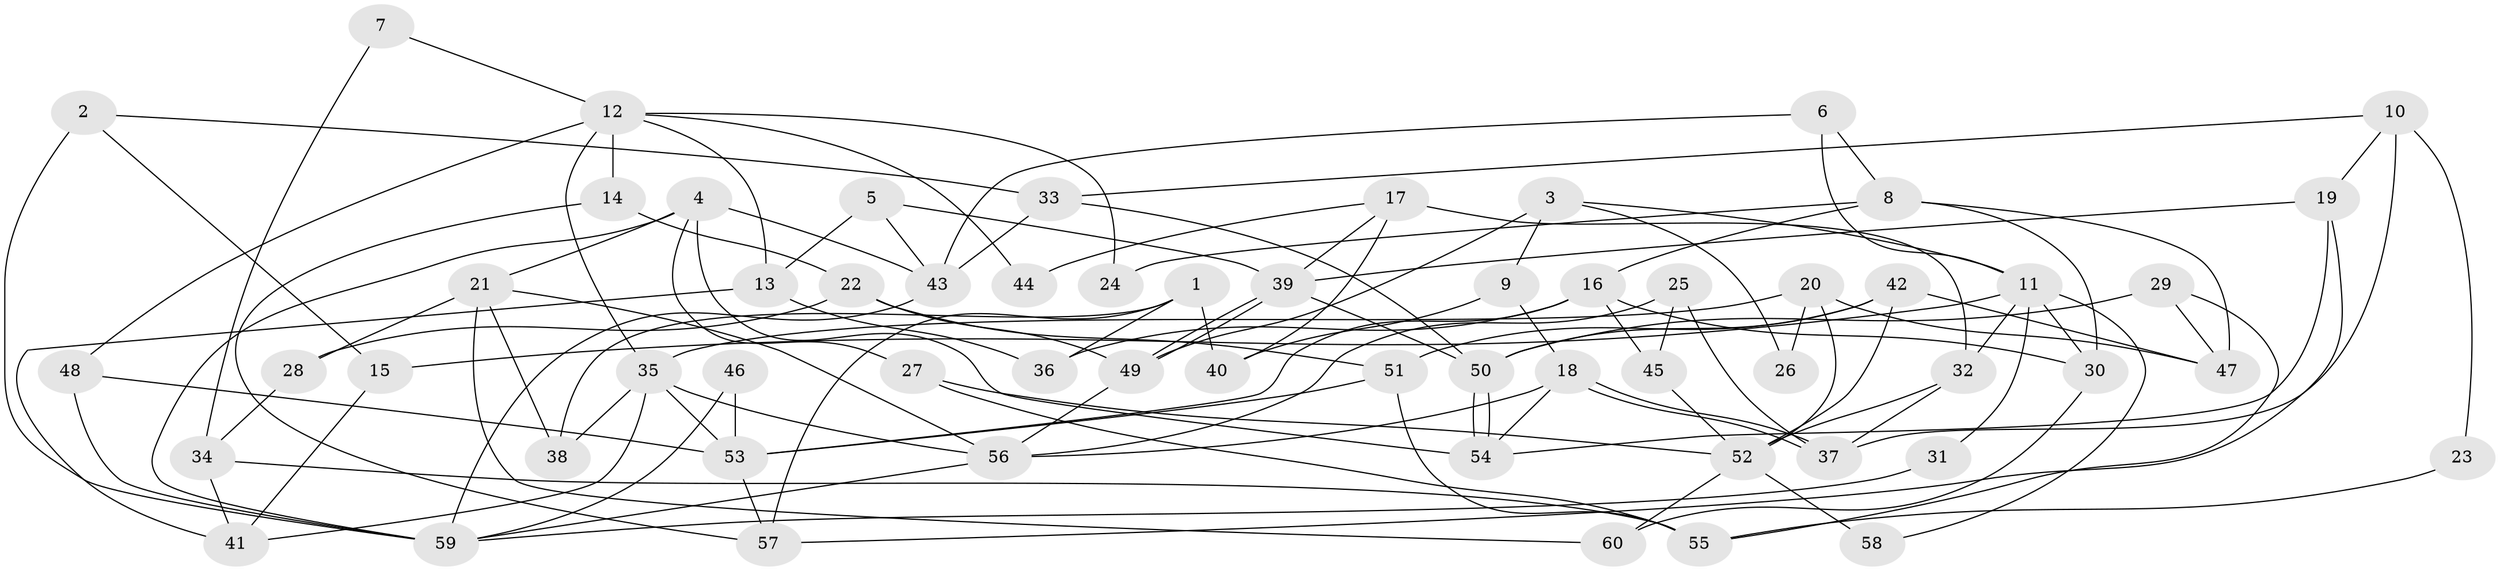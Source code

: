 // Generated by graph-tools (version 1.1) at 2025/50/03/09/25 03:50:15]
// undirected, 60 vertices, 120 edges
graph export_dot {
graph [start="1"]
  node [color=gray90,style=filled];
  1;
  2;
  3;
  4;
  5;
  6;
  7;
  8;
  9;
  10;
  11;
  12;
  13;
  14;
  15;
  16;
  17;
  18;
  19;
  20;
  21;
  22;
  23;
  24;
  25;
  26;
  27;
  28;
  29;
  30;
  31;
  32;
  33;
  34;
  35;
  36;
  37;
  38;
  39;
  40;
  41;
  42;
  43;
  44;
  45;
  46;
  47;
  48;
  49;
  50;
  51;
  52;
  53;
  54;
  55;
  56;
  57;
  58;
  59;
  60;
  1 -- 40;
  1 -- 57;
  1 -- 36;
  1 -- 38;
  2 -- 33;
  2 -- 59;
  2 -- 15;
  3 -- 11;
  3 -- 49;
  3 -- 9;
  3 -- 26;
  4 -- 43;
  4 -- 21;
  4 -- 27;
  4 -- 54;
  4 -- 59;
  5 -- 13;
  5 -- 39;
  5 -- 43;
  6 -- 11;
  6 -- 43;
  6 -- 8;
  7 -- 34;
  7 -- 12;
  8 -- 16;
  8 -- 24;
  8 -- 30;
  8 -- 47;
  9 -- 18;
  9 -- 40;
  10 -- 37;
  10 -- 19;
  10 -- 23;
  10 -- 33;
  11 -- 15;
  11 -- 32;
  11 -- 30;
  11 -- 31;
  11 -- 58;
  12 -- 35;
  12 -- 14;
  12 -- 13;
  12 -- 24;
  12 -- 44;
  12 -- 48;
  13 -- 36;
  13 -- 41;
  14 -- 57;
  14 -- 22;
  15 -- 41;
  16 -- 30;
  16 -- 53;
  16 -- 36;
  16 -- 45;
  17 -- 32;
  17 -- 39;
  17 -- 40;
  17 -- 44;
  18 -- 54;
  18 -- 37;
  18 -- 37;
  18 -- 56;
  19 -- 39;
  19 -- 54;
  19 -- 57;
  20 -- 47;
  20 -- 35;
  20 -- 26;
  20 -- 52;
  21 -- 60;
  21 -- 56;
  21 -- 28;
  21 -- 38;
  22 -- 51;
  22 -- 49;
  22 -- 28;
  23 -- 55;
  25 -- 45;
  25 -- 56;
  25 -- 37;
  27 -- 52;
  27 -- 55;
  28 -- 34;
  29 -- 50;
  29 -- 55;
  29 -- 47;
  30 -- 60;
  31 -- 59;
  32 -- 37;
  32 -- 52;
  33 -- 43;
  33 -- 50;
  34 -- 55;
  34 -- 41;
  35 -- 38;
  35 -- 41;
  35 -- 53;
  35 -- 56;
  39 -- 49;
  39 -- 49;
  39 -- 50;
  42 -- 47;
  42 -- 50;
  42 -- 51;
  42 -- 52;
  43 -- 59;
  45 -- 52;
  46 -- 53;
  46 -- 59;
  48 -- 59;
  48 -- 53;
  49 -- 56;
  50 -- 54;
  50 -- 54;
  51 -- 53;
  51 -- 55;
  52 -- 58;
  52 -- 60;
  53 -- 57;
  56 -- 59;
}
